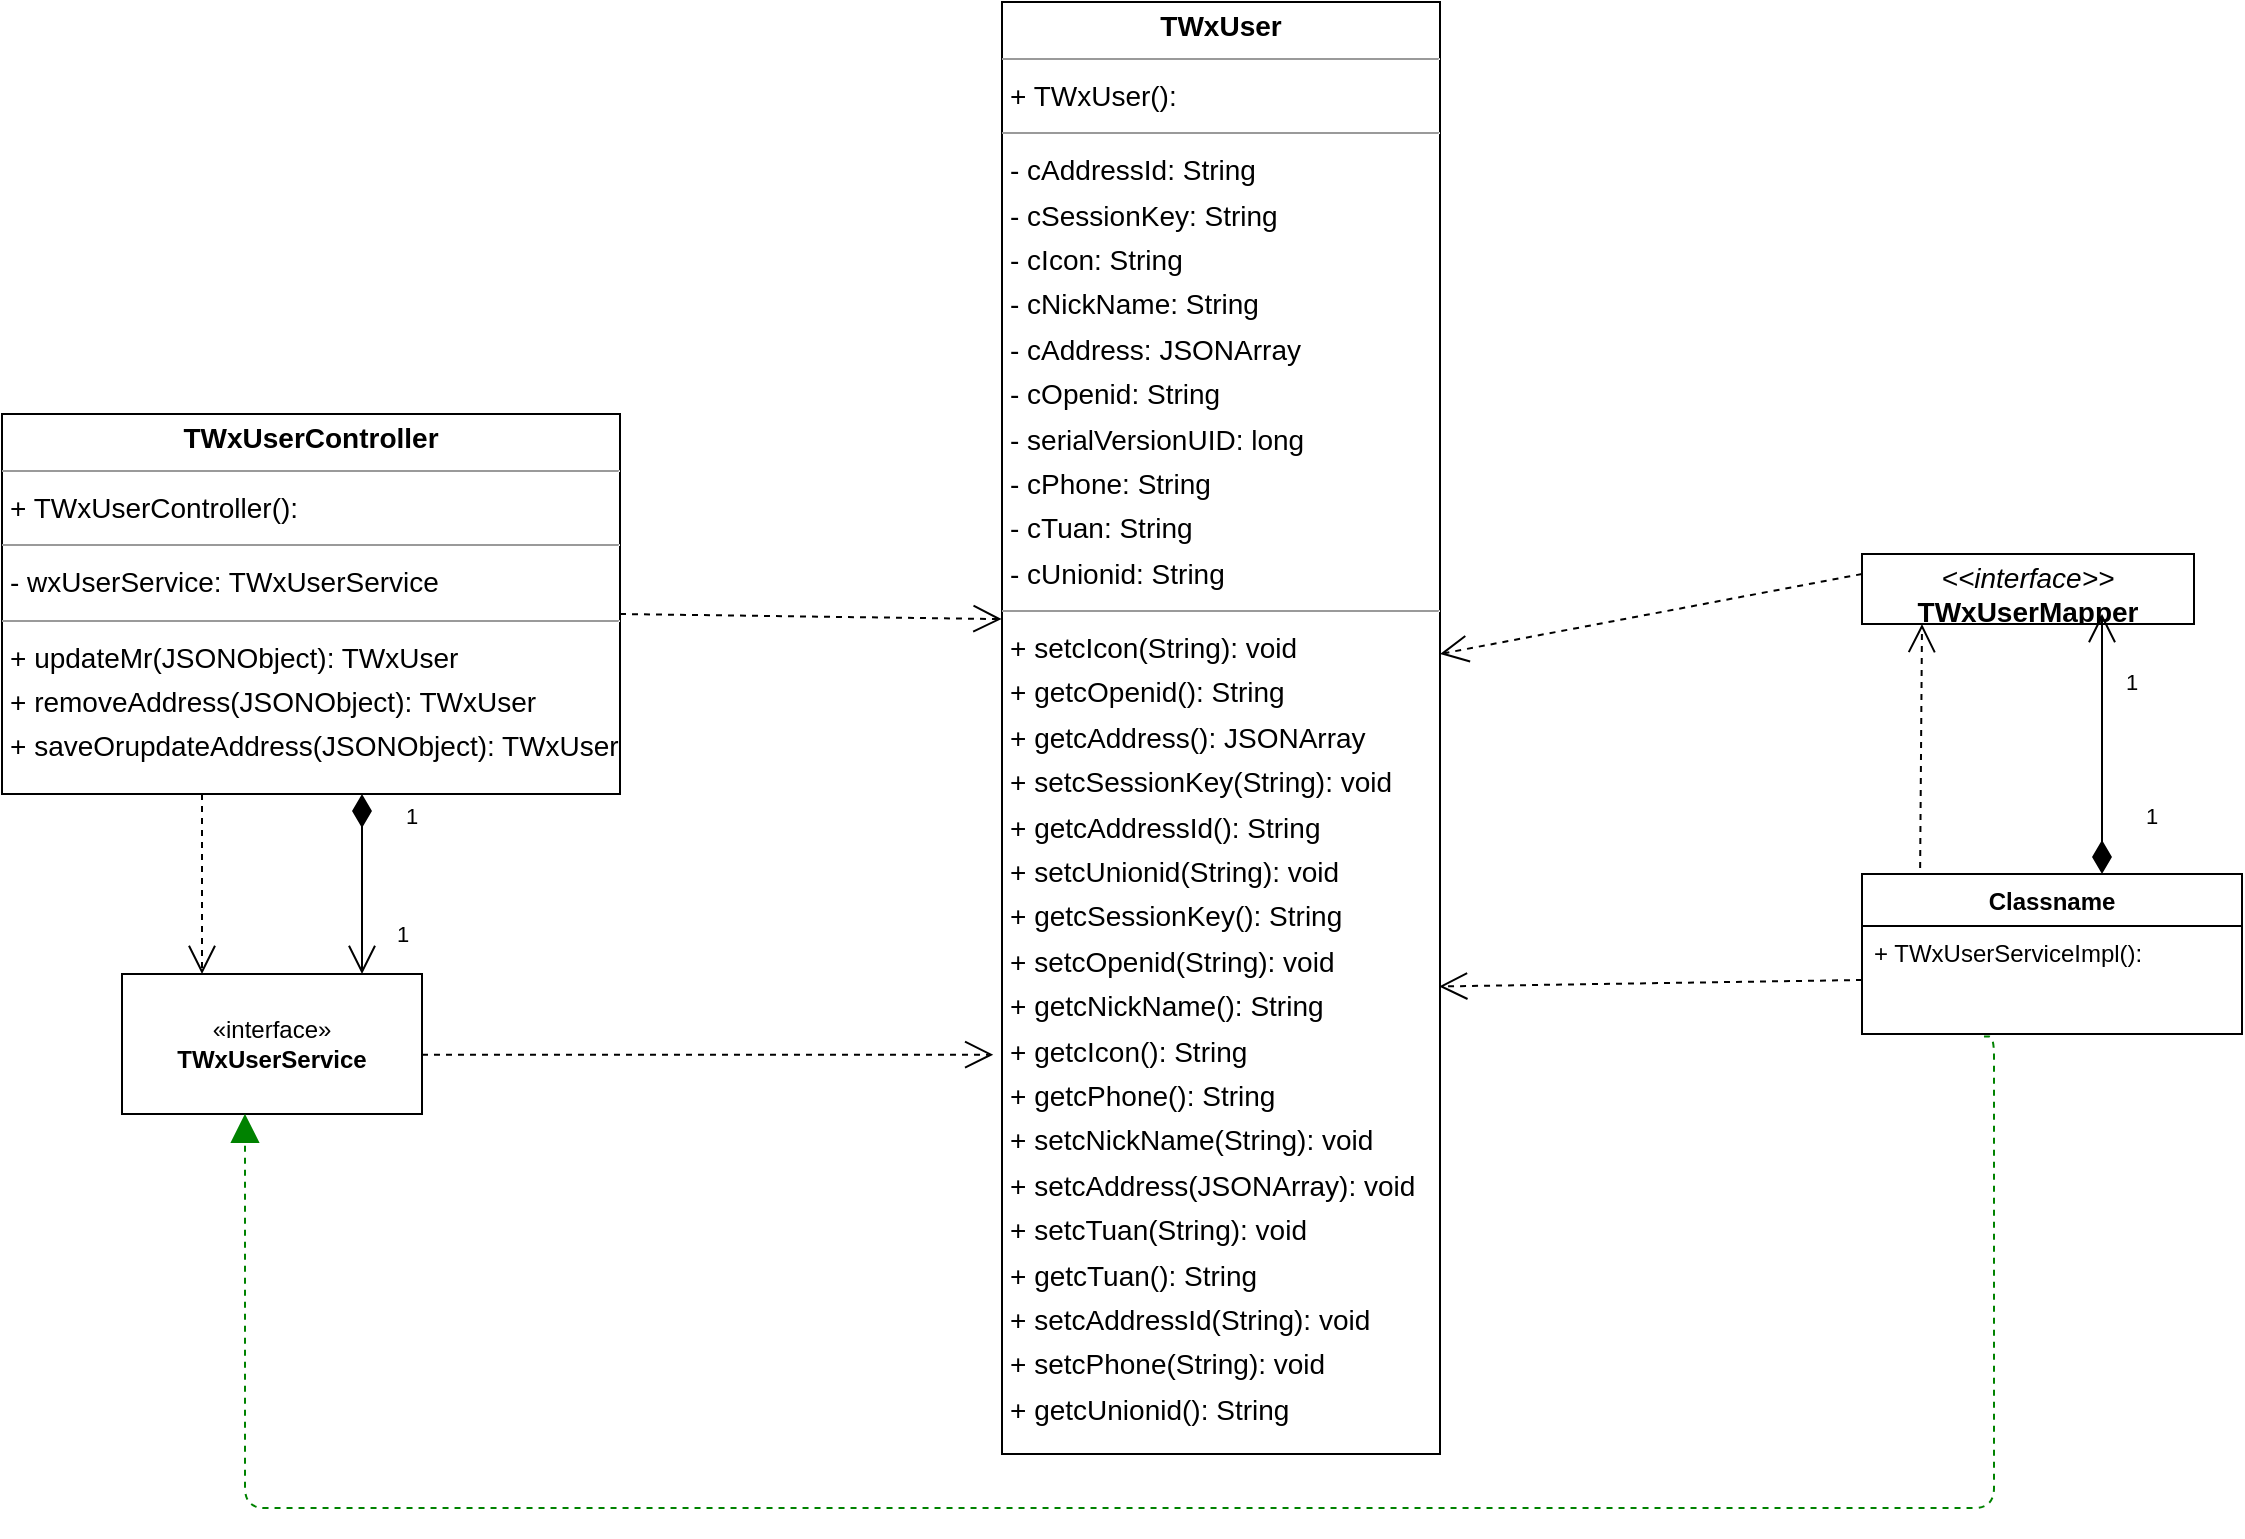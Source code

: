 <mxfile version="26.1.0">
  <diagram id="_CFwDeO4Aayom5AA90hv" name="第 1 页">
    <mxGraphModel dx="1826" dy="1557" grid="1" gridSize="10" guides="1" tooltips="1" connect="1" arrows="1" fold="1" page="0" pageScale="1" pageWidth="827" pageHeight="1169" background="none" math="0" shadow="0">
      <root>
        <mxCell id="0" />
        <mxCell id="1" parent="0" />
        <mxCell id="node2" value="&lt;p style=&quot;margin:0px;margin-top:4px;text-align:center;&quot;&gt;&lt;b&gt;TWxUser&lt;/b&gt;&lt;/p&gt;&lt;hr size=&quot;1&quot;/&gt;&lt;p style=&quot;margin:0 0 0 4px;line-height:1.6;&quot;&gt;+ TWxUser(): &lt;/p&gt;&lt;hr size=&quot;1&quot;/&gt;&lt;p style=&quot;margin:0 0 0 4px;line-height:1.6;&quot;&gt;- cAddressId: String&lt;br/&gt;- cSessionKey: String&lt;br/&gt;- cIcon: String&lt;br/&gt;- cNickName: String&lt;br/&gt;- cAddress: JSONArray&lt;br/&gt;- cOpenid: String&lt;br/&gt;- serialVersionUID: long&lt;br/&gt;- cPhone: String&lt;br/&gt;- cTuan: String&lt;br/&gt;- cUnionid: String&lt;/p&gt;&lt;hr size=&quot;1&quot;/&gt;&lt;p style=&quot;margin:0 0 0 4px;line-height:1.6;&quot;&gt;+ setcIcon(String): void&lt;br/&gt;+ getcOpenid(): String&lt;br/&gt;+ getcAddress(): JSONArray&lt;br/&gt;+ setcSessionKey(String): void&lt;br/&gt;+ getcAddressId(): String&lt;br/&gt;+ setcUnionid(String): void&lt;br/&gt;+ getcSessionKey(): String&lt;br/&gt;+ setcOpenid(String): void&lt;br/&gt;+ getcNickName(): String&lt;br/&gt;+ getcIcon(): String&lt;br/&gt;+ getcPhone(): String&lt;br/&gt;+ setcNickName(String): void&lt;br/&gt;+ setcAddress(JSONArray): void&lt;br/&gt;+ setcTuan(String): void&lt;br/&gt;+ getcTuan(): String&lt;br/&gt;+ setcAddressId(String): void&lt;br/&gt;+ setcPhone(String): void&lt;br/&gt;+ getcUnionid(): String&lt;/p&gt;" style="verticalAlign=top;align=left;overflow=fill;fontSize=14;fontFamily=Helvetica;html=1;rounded=0;shadow=0;comic=0;labelBackgroundColor=none;strokeWidth=1;" parent="1" vertex="1">
          <mxGeometry x="150" y="-496" width="219" height="726" as="geometry" />
        </mxCell>
        <mxCell id="node1" value="&lt;p style=&quot;margin:0px;margin-top:4px;text-align:center;&quot;&gt;&lt;b&gt;TWxUserController&lt;/b&gt;&lt;/p&gt;&lt;hr size=&quot;1&quot;/&gt;&lt;p style=&quot;margin:0 0 0 4px;line-height:1.6;&quot;&gt;+ TWxUserController(): &lt;/p&gt;&lt;hr size=&quot;1&quot;/&gt;&lt;p style=&quot;margin:0 0 0 4px;line-height:1.6;&quot;&gt;- wxUserService: TWxUserService&lt;/p&gt;&lt;hr size=&quot;1&quot;/&gt;&lt;p style=&quot;margin:0 0 0 4px;line-height:1.6;&quot;&gt;+ updateMr(JSONObject): TWxUser&lt;br/&gt;+ removeAddress(JSONObject): TWxUser&lt;br/&gt;+ saveOrupdateAddress(JSONObject): TWxUser&lt;/p&gt;" style="verticalAlign=top;align=left;overflow=fill;fontSize=14;fontFamily=Helvetica;html=1;rounded=0;shadow=0;comic=0;labelBackgroundColor=none;strokeWidth=1;" parent="1" vertex="1">
          <mxGeometry x="-350" y="-290" width="309" height="190" as="geometry" />
        </mxCell>
        <mxCell id="node0" value="&lt;p style=&quot;margin:0px;margin-top:4px;text-align:center;&quot;&gt;&lt;i&gt;&amp;lt;&amp;lt;interface&amp;gt;&amp;gt;&lt;/i&gt;&lt;br/&gt;&lt;b&gt;TWxUserMapper&lt;/b&gt;&lt;/p&gt;&lt;hr size=&quot;1&quot;/&gt;" style="verticalAlign=top;align=left;overflow=fill;fontSize=14;fontFamily=Helvetica;html=1;rounded=0;shadow=0;comic=0;labelBackgroundColor=none;strokeWidth=1;" parent="1" vertex="1">
          <mxGeometry x="580" y="-220" width="166" height="35" as="geometry" />
        </mxCell>
        <mxCell id="e75ZAL-NvFtL9feLvAWB-1" value="" style="endArrow=open;endSize=12;dashed=1;html=1;rounded=0;entryX=-0.001;entryY=0.425;entryDx=0;entryDy=0;entryPerimeter=0;" parent="1" target="node2" edge="1">
          <mxGeometry width="160" relative="1" as="geometry">
            <mxPoint x="-41" y="-190" as="sourcePoint" />
            <mxPoint x="119" y="-190" as="targetPoint" />
          </mxGeometry>
        </mxCell>
        <mxCell id="e75ZAL-NvFtL9feLvAWB-2" value="«interface»&lt;br&gt;&lt;b&gt;TWxUserService&lt;/b&gt;" style="html=1;whiteSpace=wrap;" parent="1" vertex="1">
          <mxGeometry x="-290" y="-10" width="150" height="70" as="geometry" />
        </mxCell>
        <mxCell id="e75ZAL-NvFtL9feLvAWB-3" value="" style="endArrow=open;endSize=12;dashed=1;html=1;rounded=0;" parent="1" edge="1">
          <mxGeometry width="160" relative="1" as="geometry">
            <mxPoint x="-250" y="-100" as="sourcePoint" />
            <mxPoint x="-250" y="-10" as="targetPoint" />
          </mxGeometry>
        </mxCell>
        <mxCell id="e75ZAL-NvFtL9feLvAWB-4" value="1" style="endArrow=open;html=1;endSize=12;startArrow=diamondThin;startSize=14;startFill=1;edgeStyle=orthogonalEdgeStyle;align=left;verticalAlign=bottom;rounded=0;" parent="1" edge="1">
          <mxGeometry x="-0.556" y="20" relative="1" as="geometry">
            <mxPoint x="-170" y="-100" as="sourcePoint" />
            <mxPoint x="-170" y="-10" as="targetPoint" />
            <mxPoint as="offset" />
          </mxGeometry>
        </mxCell>
        <mxCell id="e75ZAL-NvFtL9feLvAWB-6" value="" style="endArrow=open;endSize=12;dashed=1;html=1;rounded=0;entryX=-0.02;entryY=0.725;entryDx=0;entryDy=0;entryPerimeter=0;exitX=1;exitY=0.576;exitDx=0;exitDy=0;exitPerimeter=0;" parent="1" source="e75ZAL-NvFtL9feLvAWB-2" target="node2" edge="1">
          <mxGeometry width="160" relative="1" as="geometry">
            <mxPoint x="-130" y="30" as="sourcePoint" />
            <mxPoint x="30" y="30" as="targetPoint" />
          </mxGeometry>
        </mxCell>
        <mxCell id="e75ZAL-NvFtL9feLvAWB-7" value="" style="endArrow=open;endSize=12;dashed=1;html=1;rounded=0;" parent="1" edge="1">
          <mxGeometry width="160" relative="1" as="geometry">
            <mxPoint x="580" y="-210" as="sourcePoint" />
            <mxPoint x="369" y="-170" as="targetPoint" />
          </mxGeometry>
        </mxCell>
        <mxCell id="e75ZAL-NvFtL9feLvAWB-9" value="Classname" style="swimlane;fontStyle=1;align=center;verticalAlign=top;childLayout=stackLayout;horizontal=1;startSize=26;horizontalStack=0;resizeParent=1;resizeParentMax=0;resizeLast=0;collapsible=1;marginBottom=0;whiteSpace=wrap;html=1;" parent="1" vertex="1">
          <mxGeometry x="580" y="-60" width="190" height="80" as="geometry" />
        </mxCell>
        <mxCell id="e75ZAL-NvFtL9feLvAWB-12" value="+ TWxUserServiceImpl():" style="text;strokeColor=none;fillColor=none;align=left;verticalAlign=top;spacingLeft=4;spacingRight=4;overflow=hidden;rotatable=0;points=[[0,0.5],[1,0.5]];portConstraint=eastwest;whiteSpace=wrap;html=1;" parent="e75ZAL-NvFtL9feLvAWB-9" vertex="1">
          <mxGeometry y="26" width="190" height="54" as="geometry" />
        </mxCell>
        <mxCell id="e75ZAL-NvFtL9feLvAWB-13" value="1" style="endArrow=open;endSize=12;dashed=1;html=1;rounded=0;exitX=0.153;exitY=-0.037;exitDx=0;exitDy=0;exitPerimeter=0;" parent="1" source="e75ZAL-NvFtL9feLvAWB-9" edge="1">
          <mxGeometry x="-1" y="760" width="160" relative="1" as="geometry">
            <mxPoint x="610" y="-70" as="sourcePoint" />
            <mxPoint x="610" y="-185" as="targetPoint" />
            <mxPoint x="1" y="39" as="offset" />
          </mxGeometry>
        </mxCell>
        <mxCell id="e75ZAL-NvFtL9feLvAWB-14" value="1" style="endArrow=open;html=1;endSize=12;startArrow=diamondThin;startSize=14;startFill=1;edgeStyle=orthogonalEdgeStyle;align=left;verticalAlign=bottom;rounded=0;" parent="1" edge="1">
          <mxGeometry x="-0.692" y="-20" relative="1" as="geometry">
            <mxPoint x="700" y="-60" as="sourcePoint" />
            <mxPoint x="700" y="-190" as="targetPoint" />
            <Array as="points">
              <mxPoint x="700" y="-80" />
              <mxPoint x="700" y="-80" />
            </Array>
            <mxPoint as="offset" />
          </mxGeometry>
        </mxCell>
        <mxCell id="z-556DXWHwNHM7NmQEgl-1" value="" style="html=1;rounded=1;edgeStyle=orthogonalEdgeStyle;dashed=1;startArrow=none;endArrow=block;endSize=12;strokeColor=#008200;exitX=0.321;exitY=1.022;exitDx=0;exitDy=0;entryX=0.41;entryY=0.999;entryDx=0;entryDy=0;entryPerimeter=0;exitPerimeter=0;" edge="1" parent="1" source="e75ZAL-NvFtL9feLvAWB-12" target="e75ZAL-NvFtL9feLvAWB-2">
          <mxGeometry width="50" height="50" relative="1" as="geometry">
            <Array as="points">
              <mxPoint x="646" y="21" />
              <mxPoint x="646" y="257" />
              <mxPoint x="-228" y="257" />
            </Array>
            <mxPoint x="646" y="80" as="sourcePoint" />
            <mxPoint x="-220" y="160" as="targetPoint" />
          </mxGeometry>
        </mxCell>
        <mxCell id="z-556DXWHwNHM7NmQEgl-2" value="" style="endArrow=open;endSize=12;dashed=1;html=1;rounded=0;exitX=0;exitY=0.5;exitDx=0;exitDy=0;entryX=0.998;entryY=0.678;entryDx=0;entryDy=0;entryPerimeter=0;" edge="1" parent="1" source="e75ZAL-NvFtL9feLvAWB-12" target="node2">
          <mxGeometry width="160" relative="1" as="geometry">
            <mxPoint x="661" y="80" as="sourcePoint" />
            <mxPoint x="390" y="80" as="targetPoint" />
          </mxGeometry>
        </mxCell>
        <mxCell id="z-556DXWHwNHM7NmQEgl-3" value="&lt;span style=&quot;color: rgb(0, 0, 0); font-family: Helvetica; font-size: 11px; font-style: normal; font-variant-ligatures: normal; font-variant-caps: normal; font-weight: 400; letter-spacing: normal; orphans: 2; text-align: left; text-indent: 0px; text-transform: none; widows: 2; word-spacing: 0px; -webkit-text-stroke-width: 0px; white-space: nowrap; background-color: rgb(255, 255, 255); text-decoration-thickness: initial; text-decoration-style: initial; text-decoration-color: initial; display: inline !important; float: none;&quot;&gt;1&lt;/span&gt;" style="text;whiteSpace=wrap;html=1;" vertex="1" parent="1">
          <mxGeometry x="710" y="-170" width="40" height="40" as="geometry" />
        </mxCell>
      </root>
    </mxGraphModel>
  </diagram>
</mxfile>
